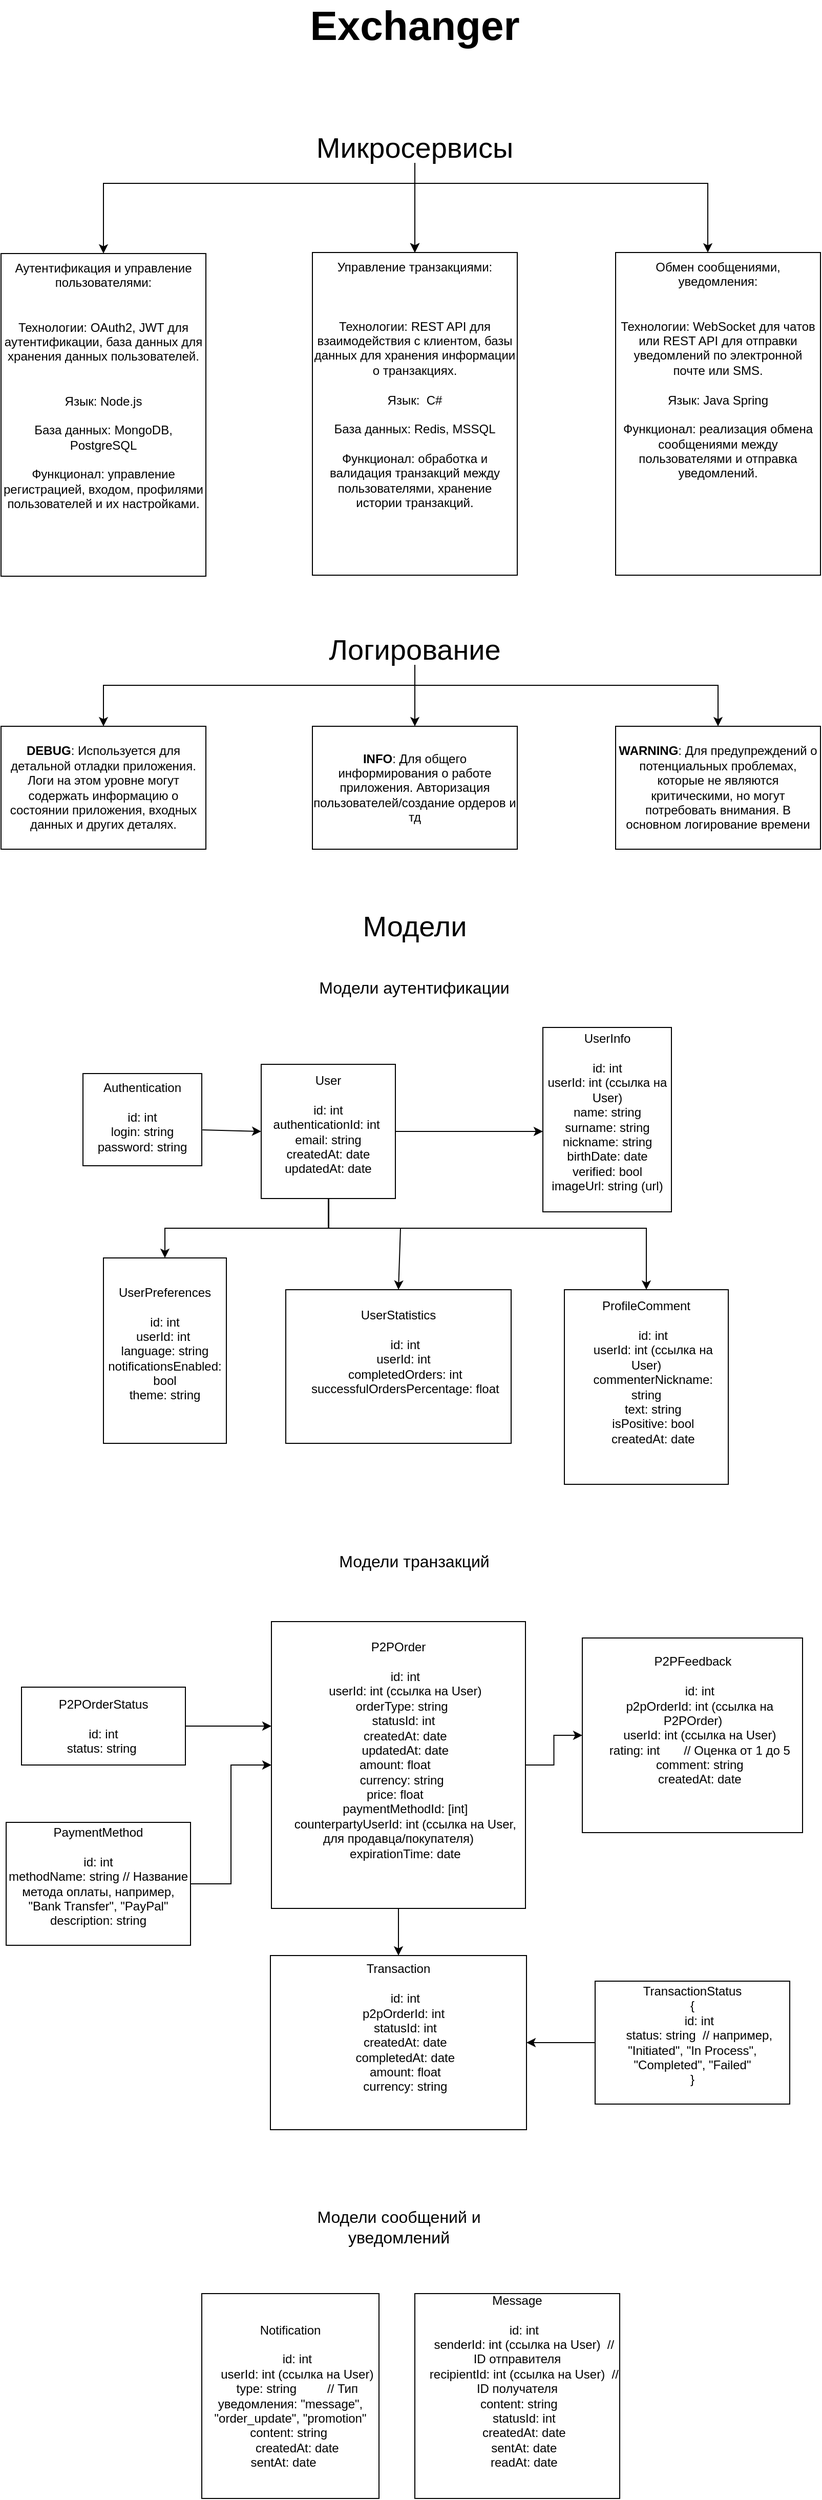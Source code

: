 <mxfile version="24.8.3">
  <diagram name="Страница — 1" id="gCSXsW7qYMQecbnX13WU">
    <mxGraphModel dx="1562" dy="800" grid="1" gridSize="10" guides="1" tooltips="1" connect="1" arrows="1" fold="1" page="1" pageScale="1" pageWidth="827" pageHeight="1169" math="0" shadow="0">
      <root>
        <mxCell id="0" />
        <mxCell id="1" parent="0" />
        <mxCell id="_Ykevn64Ni2eIDG1oHSd-1" value="&lt;b&gt;&lt;font style=&quot;font-size: 40px;&quot;&gt;Exchanger&lt;/font&gt;&lt;/b&gt;" style="text;html=1;align=center;verticalAlign=middle;whiteSpace=wrap;rounded=0;" parent="1" vertex="1">
          <mxGeometry x="384" y="40" width="60" height="30" as="geometry" />
        </mxCell>
        <mxCell id="_Ykevn64Ni2eIDG1oHSd-6" value="" style="edgeStyle=orthogonalEdgeStyle;rounded=0;orthogonalLoop=1;jettySize=auto;html=1;" parent="1" source="_Ykevn64Ni2eIDG1oHSd-3" target="_Ykevn64Ni2eIDG1oHSd-5" edge="1">
          <mxGeometry relative="1" as="geometry">
            <Array as="points">
              <mxPoint x="414" y="210" />
              <mxPoint x="110" y="210" />
            </Array>
          </mxGeometry>
        </mxCell>
        <mxCell id="_Ykevn64Ni2eIDG1oHSd-8" value="" style="edgeStyle=orthogonalEdgeStyle;rounded=0;orthogonalLoop=1;jettySize=auto;html=1;" parent="1" source="_Ykevn64Ni2eIDG1oHSd-3" target="_Ykevn64Ni2eIDG1oHSd-7" edge="1">
          <mxGeometry relative="1" as="geometry" />
        </mxCell>
        <mxCell id="_Ykevn64Ni2eIDG1oHSd-9" value="" style="edgeStyle=orthogonalEdgeStyle;rounded=0;orthogonalLoop=1;jettySize=auto;html=1;" parent="1" source="_Ykevn64Ni2eIDG1oHSd-3" target="_Ykevn64Ni2eIDG1oHSd-7" edge="1">
          <mxGeometry relative="1" as="geometry" />
        </mxCell>
        <mxCell id="_Ykevn64Ni2eIDG1oHSd-10" value="" style="edgeStyle=orthogonalEdgeStyle;rounded=0;orthogonalLoop=1;jettySize=auto;html=1;" parent="1" source="_Ykevn64Ni2eIDG1oHSd-3" target="_Ykevn64Ni2eIDG1oHSd-7" edge="1">
          <mxGeometry relative="1" as="geometry" />
        </mxCell>
        <mxCell id="_Ykevn64Ni2eIDG1oHSd-12" value="" style="edgeStyle=orthogonalEdgeStyle;rounded=0;orthogonalLoop=1;jettySize=auto;html=1;" parent="1" source="_Ykevn64Ni2eIDG1oHSd-3" target="_Ykevn64Ni2eIDG1oHSd-11" edge="1">
          <mxGeometry relative="1" as="geometry">
            <Array as="points">
              <mxPoint x="414" y="210" />
              <mxPoint x="700" y="210" />
            </Array>
          </mxGeometry>
        </mxCell>
        <mxCell id="_Ykevn64Ni2eIDG1oHSd-3" value="&lt;font style=&quot;font-size: 28px;&quot;&gt;Микросервисы&lt;/font&gt;" style="text;html=1;align=center;verticalAlign=middle;whiteSpace=wrap;rounded=0;" parent="1" vertex="1">
          <mxGeometry x="384" y="160" width="60" height="30" as="geometry" />
        </mxCell>
        <mxCell id="_Ykevn64Ni2eIDG1oHSd-5" value="&lt;font style=&quot;font-size: 12px;&quot;&gt;Аутентификация и управление пользователями:&lt;/font&gt;&lt;div&gt;&lt;font style=&quot;font-size: 12px;&quot;&gt;&lt;br&gt;&lt;/font&gt;&lt;/div&gt;&lt;div&gt;&lt;font style=&quot;font-size: 12px;&quot;&gt;&lt;br&gt;&lt;/font&gt;&lt;/div&gt;&lt;div&gt;&lt;font style=&quot;font-size: 12px;&quot;&gt;Технологии: OAuth2, JWT для аутентификации, база данных для хранения данных пользователей.&lt;/font&gt;&lt;/div&gt;&lt;div&gt;&lt;font style=&quot;font-size: 12px;&quot;&gt;&lt;br&gt;&lt;/font&gt;&lt;/div&gt;&lt;div&gt;&lt;font style=&quot;font-size: 12px;&quot;&gt;&lt;br&gt;&lt;/font&gt;&lt;/div&gt;&lt;div&gt;&lt;font style=&quot;font-size: 12px;&quot;&gt;&lt;div&gt;Язык: Node.js&lt;/div&gt;&lt;div&gt;&lt;br&gt;&lt;/div&gt;&lt;div&gt;База данных: MongoDB, PostgreSQL&lt;/div&gt;&lt;div&gt;&lt;br&gt;&lt;/div&gt;&lt;div&gt;Функционал: управление регистрацией, входом, профилями пользователей и их настройками.&lt;/div&gt;&lt;div&gt;&lt;br&gt;&lt;/div&gt;&lt;/font&gt;&lt;/div&gt;" style="whiteSpace=wrap;html=1;verticalAlign=top;" parent="1" vertex="1">
          <mxGeometry x="10" y="278.5" width="200" height="315" as="geometry" />
        </mxCell>
        <mxCell id="_Ykevn64Ni2eIDG1oHSd-7" value="Управление транзакциями:&lt;div&gt;&lt;br&gt;&lt;/div&gt;&lt;div&gt;&lt;br&gt;&lt;/div&gt;&lt;div&gt;&lt;br&gt;&lt;/div&gt;&lt;div&gt;Технологии: REST API для взаимодействия с клиентом, базы данных для хранения информации о транзакциях.&lt;/div&gt;&lt;div&gt;&lt;br&gt;&lt;/div&gt;&lt;div&gt;Язык:&amp;nbsp; C#&lt;/div&gt;&lt;div&gt;&lt;br&gt;&lt;/div&gt;&lt;div&gt;База данных: Redis, MSSQL&lt;/div&gt;&lt;div&gt;&lt;br&gt;&lt;/div&gt;&lt;div&gt;Функционал: обработка и валидация транзакций между пользователями, хранение истории транзакций.&lt;/div&gt;" style="whiteSpace=wrap;html=1;verticalAlign=top;" parent="1" vertex="1">
          <mxGeometry x="314" y="277.5" width="200" height="315" as="geometry" />
        </mxCell>
        <mxCell id="_Ykevn64Ni2eIDG1oHSd-11" value="Обмен сообщениями, уведомления:&lt;div&gt;&lt;br&gt;&lt;/div&gt;&lt;div&gt;&lt;br&gt;&lt;/div&gt;&lt;div&gt;Технологии: WebSocket для чатов или REST API для отправки уведомлений по электронной почте или SMS.&lt;/div&gt;&lt;div&gt;&lt;br&gt;&lt;/div&gt;&lt;div&gt;Язык: Java Spring&lt;/div&gt;&lt;div&gt;&lt;br&gt;&lt;/div&gt;&lt;div&gt;Функционал: реализация обмена сообщениями между пользователями и отправка уведомлений.&lt;/div&gt;&lt;div&gt;&lt;br&gt;&lt;/div&gt;" style="whiteSpace=wrap;html=1;verticalAlign=top;" parent="1" vertex="1">
          <mxGeometry x="610" y="277.5" width="200" height="315" as="geometry" />
        </mxCell>
        <mxCell id="_Ykevn64Ni2eIDG1oHSd-16" value="" style="edgeStyle=orthogonalEdgeStyle;rounded=0;orthogonalLoop=1;jettySize=auto;html=1;" parent="1" source="_Ykevn64Ni2eIDG1oHSd-14" target="_Ykevn64Ni2eIDG1oHSd-15" edge="1">
          <mxGeometry relative="1" as="geometry">
            <Array as="points">
              <mxPoint x="414" y="700" />
              <mxPoint x="110" y="700" />
            </Array>
          </mxGeometry>
        </mxCell>
        <mxCell id="_Ykevn64Ni2eIDG1oHSd-19" value="" style="edgeStyle=orthogonalEdgeStyle;rounded=0;orthogonalLoop=1;jettySize=auto;html=1;" parent="1" source="_Ykevn64Ni2eIDG1oHSd-14" target="_Ykevn64Ni2eIDG1oHSd-17" edge="1">
          <mxGeometry relative="1" as="geometry" />
        </mxCell>
        <mxCell id="_Ykevn64Ni2eIDG1oHSd-23" value="" style="edgeStyle=orthogonalEdgeStyle;rounded=0;orthogonalLoop=1;jettySize=auto;html=1;" parent="1" source="_Ykevn64Ni2eIDG1oHSd-14" target="_Ykevn64Ni2eIDG1oHSd-22" edge="1">
          <mxGeometry relative="1" as="geometry">
            <Array as="points">
              <mxPoint x="414" y="700" />
              <mxPoint x="710" y="700" />
            </Array>
          </mxGeometry>
        </mxCell>
        <mxCell id="_Ykevn64Ni2eIDG1oHSd-14" value="&lt;font style=&quot;font-size: 28px;&quot;&gt;Логирование&lt;/font&gt;" style="text;html=1;align=center;verticalAlign=middle;whiteSpace=wrap;rounded=0;" parent="1" vertex="1">
          <mxGeometry x="384" y="650" width="60" height="30" as="geometry" />
        </mxCell>
        <mxCell id="_Ykevn64Ni2eIDG1oHSd-15" value="&lt;strong&gt;DEBUG&lt;/strong&gt;: Используется для детальной отладки приложения. Логи на этом уровне могут содержать информацию о состоянии приложения, входных данных и других деталях." style="whiteSpace=wrap;html=1;" parent="1" vertex="1">
          <mxGeometry x="10" y="740" width="200" height="120" as="geometry" />
        </mxCell>
        <mxCell id="_Ykevn64Ni2eIDG1oHSd-17" value="&lt;strong&gt;INFO&lt;/strong&gt;: Для общего информирования о работе приложения. Авторизация пользователей/создание ордеров и тд" style="whiteSpace=wrap;html=1;" parent="1" vertex="1">
          <mxGeometry x="314" y="740" width="200" height="120" as="geometry" />
        </mxCell>
        <mxCell id="_Ykevn64Ni2eIDG1oHSd-22" value="&lt;strong&gt;WARNING&lt;/strong&gt;: Для предупреждений о потенциальных проблемах, которые не являются критическими, но могут потребовать внимания. В основном логирование времени" style="whiteSpace=wrap;html=1;" parent="1" vertex="1">
          <mxGeometry x="610" y="740" width="200" height="120" as="geometry" />
        </mxCell>
        <mxCell id="_Ykevn64Ni2eIDG1oHSd-24" value="&lt;font style=&quot;font-size: 28px;&quot;&gt;Модели&lt;/font&gt;" style="text;html=1;align=center;verticalAlign=middle;whiteSpace=wrap;rounded=0;" parent="1" vertex="1">
          <mxGeometry x="384" y="920" width="60" height="30" as="geometry" />
        </mxCell>
        <mxCell id="_Ykevn64Ni2eIDG1oHSd-25" value="&lt;font style=&quot;font-size: 16px;&quot;&gt;Модели аутентификации&lt;/font&gt;" style="text;html=1;align=center;verticalAlign=middle;whiteSpace=wrap;rounded=0;" parent="1" vertex="1">
          <mxGeometry x="288" y="980" width="251" height="30" as="geometry" />
        </mxCell>
        <mxCell id="_Ykevn64Ni2eIDG1oHSd-26" value="Authentication&lt;br&gt;&lt;br&gt;    id: int&lt;br&gt;    login: string&lt;br&gt;    password: string&lt;div&gt;&lt;br&gt;&lt;/div&gt;" style="whiteSpace=wrap;html=1;align=center;verticalAlign=top;" parent="1" vertex="1">
          <mxGeometry x="90" y="1079" width="116" height="90" as="geometry" />
        </mxCell>
        <mxCell id="_Ykevn64Ni2eIDG1oHSd-33" value="" style="edgeStyle=orthogonalEdgeStyle;rounded=0;orthogonalLoop=1;jettySize=auto;html=1;" parent="1" source="_Ykevn64Ni2eIDG1oHSd-28" target="_Ykevn64Ni2eIDG1oHSd-30" edge="1">
          <mxGeometry relative="1" as="geometry">
            <Array as="points">
              <mxPoint x="330" y="1230" />
              <mxPoint x="170" y="1230" />
            </Array>
          </mxGeometry>
        </mxCell>
        <mxCell id="_Ykevn64Ni2eIDG1oHSd-36" value="" style="edgeStyle=orthogonalEdgeStyle;rounded=0;orthogonalLoop=1;jettySize=auto;html=1;" parent="1" source="_Ykevn64Ni2eIDG1oHSd-28" target="_Ykevn64Ni2eIDG1oHSd-29" edge="1">
          <mxGeometry relative="1" as="geometry">
            <Array as="points">
              <mxPoint x="500" y="1136" />
              <mxPoint x="500" y="1136" />
            </Array>
          </mxGeometry>
        </mxCell>
        <mxCell id="_Ykevn64Ni2eIDG1oHSd-38" value="" style="edgeStyle=orthogonalEdgeStyle;rounded=0;orthogonalLoop=1;jettySize=auto;html=1;" parent="1" target="_Ykevn64Ni2eIDG1oHSd-37" edge="1">
          <mxGeometry relative="1" as="geometry">
            <mxPoint x="330" y="1200" as="sourcePoint" />
            <Array as="points">
              <mxPoint x="330" y="1230" />
              <mxPoint x="640" y="1230" />
            </Array>
          </mxGeometry>
        </mxCell>
        <mxCell id="_Ykevn64Ni2eIDG1oHSd-28" value="User&lt;br&gt;&lt;br&gt;    id: int&lt;br&gt;    authenticationId: int&amp;nbsp;&lt;br&gt;    email: string&lt;br&gt;    createdAt: date&lt;br&gt;    updatedAt: date&lt;div&gt;&lt;br&gt;&lt;/div&gt;" style="rounded=0;whiteSpace=wrap;html=1;align=center;" parent="1" vertex="1">
          <mxGeometry x="264" y="1070" width="131" height="131" as="geometry" />
        </mxCell>
        <mxCell id="_Ykevn64Ni2eIDG1oHSd-29" value="UserInfo&lt;br&gt;&lt;br&gt;    id: int&lt;br&gt;    userId: int (ссылка на User)&lt;br&gt;    name: string&lt;br&gt;    surname: string&lt;br&gt;    nickname: string&lt;br&gt;    birthDate: date&lt;br&gt;    verified: bool&lt;br&gt;    imageUrl: string (url)&lt;div&gt;&lt;br/&gt;&lt;/div&gt;" style="rounded=0;whiteSpace=wrap;html=1;" parent="1" vertex="1">
          <mxGeometry x="539" y="1034" width="125.5" height="180" as="geometry" />
        </mxCell>
        <mxCell id="_Ykevn64Ni2eIDG1oHSd-30" value="UserPreferences&lt;br&gt;&lt;br&gt;    id: int&lt;br&gt;    userId: int&amp;nbsp;&lt;br&gt;    language: string&lt;br&gt;    notificationsEnabled: bool&lt;br&gt;    theme: string&lt;div&gt;&lt;br&gt;&lt;/div&gt;" style="rounded=0;whiteSpace=wrap;html=1;" parent="1" vertex="1">
          <mxGeometry x="110" y="1259" width="120" height="181" as="geometry" />
        </mxCell>
        <mxCell id="_Ykevn64Ni2eIDG1oHSd-31" value="" style="endArrow=classic;html=1;rounded=0;entryX=0;entryY=0.5;entryDx=0;entryDy=0;exitX=1.006;exitY=0.611;exitDx=0;exitDy=0;exitPerimeter=0;" parent="1" source="_Ykevn64Ni2eIDG1oHSd-26" target="_Ykevn64Ni2eIDG1oHSd-28" edge="1">
          <mxGeometry width="50" height="50" relative="1" as="geometry">
            <mxPoint x="24" y="1150" as="sourcePoint" />
            <mxPoint x="74" y="1100" as="targetPoint" />
          </mxGeometry>
        </mxCell>
        <mxCell id="_Ykevn64Ni2eIDG1oHSd-34" value="&lt;div&gt;UserStatistics&lt;/div&gt;&lt;div&gt;&lt;br&gt;&lt;/div&gt;&lt;div&gt;&amp;nbsp; &amp;nbsp; id: int&lt;/div&gt;&lt;div&gt;&amp;nbsp; &amp;nbsp; userId: int&amp;nbsp;&lt;/div&gt;&lt;div&gt;&amp;nbsp; &amp;nbsp; completedOrders: int&lt;/div&gt;&lt;div&gt;&amp;nbsp; &amp;nbsp; successfulOrdersPercentage: float&lt;/div&gt;&lt;div&gt;&lt;br&gt;&lt;/div&gt;&lt;div&gt;&lt;br&gt;&lt;/div&gt;" style="rounded=0;whiteSpace=wrap;html=1;align=center;" parent="1" vertex="1">
          <mxGeometry x="288" y="1290" width="220" height="150" as="geometry" />
        </mxCell>
        <mxCell id="_Ykevn64Ni2eIDG1oHSd-35" value="" style="endArrow=classic;html=1;rounded=0;entryX=0.5;entryY=0;entryDx=0;entryDy=0;" parent="1" target="_Ykevn64Ni2eIDG1oHSd-34" edge="1">
          <mxGeometry width="50" height="50" relative="1" as="geometry">
            <mxPoint x="330" y="1230" as="sourcePoint" />
            <mxPoint x="300" y="1170" as="targetPoint" />
            <Array as="points">
              <mxPoint x="400" y="1230" />
            </Array>
          </mxGeometry>
        </mxCell>
        <mxCell id="_Ykevn64Ni2eIDG1oHSd-37" value="&lt;div&gt;ProfileComment&lt;/div&gt;&lt;div&gt;&lt;br&gt;&lt;/div&gt;&lt;div&gt;&amp;nbsp; &amp;nbsp; id: int&lt;/div&gt;&lt;div&gt;&amp;nbsp; &amp;nbsp; userId: int (ссылка на User)&lt;/div&gt;&lt;div&gt;&amp;nbsp; &amp;nbsp; commenterNickname: string&lt;/div&gt;&lt;div&gt;&amp;nbsp; &amp;nbsp; text: string&lt;/div&gt;&lt;div&gt;&amp;nbsp; &amp;nbsp; isPositive: bool&lt;/div&gt;&lt;div&gt;&amp;nbsp; &amp;nbsp; createdAt: date&lt;/div&gt;&lt;div&gt;&lt;br&gt;&lt;/div&gt;&lt;div&gt;&lt;br&gt;&lt;/div&gt;" style="whiteSpace=wrap;html=1;rounded=0;" parent="1" vertex="1">
          <mxGeometry x="560" y="1290" width="160" height="190" as="geometry" />
        </mxCell>
        <mxCell id="_Ykevn64Ni2eIDG1oHSd-39" value="&lt;font style=&quot;font-size: 16px;&quot;&gt;Модели транзакций&lt;/font&gt;" style="text;html=1;align=center;verticalAlign=middle;whiteSpace=wrap;rounded=0;" parent="1" vertex="1">
          <mxGeometry x="288" y="1540" width="251" height="30" as="geometry" />
        </mxCell>
        <mxCell id="_Ykevn64Ni2eIDG1oHSd-49" value="" style="edgeStyle=orthogonalEdgeStyle;rounded=0;orthogonalLoop=1;jettySize=auto;html=1;" parent="1" source="_Ykevn64Ni2eIDG1oHSd-40" target="_Ykevn64Ni2eIDG1oHSd-46" edge="1">
          <mxGeometry relative="1" as="geometry" />
        </mxCell>
        <mxCell id="_Ykevn64Ni2eIDG1oHSd-52" value="" style="edgeStyle=orthogonalEdgeStyle;rounded=0;orthogonalLoop=1;jettySize=auto;html=1;" parent="1" source="_Ykevn64Ni2eIDG1oHSd-40" target="_Ykevn64Ni2eIDG1oHSd-51" edge="1">
          <mxGeometry relative="1" as="geometry" />
        </mxCell>
        <mxCell id="_Ykevn64Ni2eIDG1oHSd-40" value="&lt;div&gt;P2POrder&lt;/div&gt;&lt;div&gt;&lt;br&gt;&lt;/div&gt;&lt;div&gt;&amp;nbsp; &amp;nbsp; id: int&lt;/div&gt;&lt;div&gt;&amp;nbsp; &amp;nbsp; userId: int (ссылка на User)&lt;/div&gt;&lt;div&gt;&amp;nbsp; &amp;nbsp; orderType: string&amp;nbsp;&amp;nbsp;&lt;/div&gt;&lt;div&gt;&amp;nbsp; &amp;nbsp; statusId: int&amp;nbsp;&lt;/div&gt;&lt;div&gt;&amp;nbsp; &amp;nbsp; createdAt: date&lt;/div&gt;&lt;div&gt;&amp;nbsp; &amp;nbsp; updatedAt: date&lt;/div&gt;&lt;div&gt;&amp;nbsp; &amp;nbsp; amount: float&amp;nbsp; &amp;nbsp; &amp;nbsp;&amp;nbsp;&lt;/div&gt;&lt;div&gt;&amp;nbsp; &amp;nbsp; currency: string&amp;nbsp;&amp;nbsp;&lt;/div&gt;&lt;div&gt;&amp;nbsp; &amp;nbsp; price: float&amp;nbsp; &amp;nbsp; &amp;nbsp;&amp;nbsp;&lt;/div&gt;&lt;div&gt;&amp;nbsp; &amp;nbsp; paymentMethodId: [int]&lt;/div&gt;&lt;div&gt;&amp;nbsp; &amp;nbsp; counterpartyUserId: int (ссылка на User, для продавца/покупателя)&lt;/div&gt;&lt;div&gt;&amp;nbsp; &amp;nbsp; expirationTime: date&lt;/div&gt;&lt;div&gt;&lt;br&gt;&lt;/div&gt;&lt;div&gt;&lt;br&gt;&lt;/div&gt;" style="rounded=0;whiteSpace=wrap;html=1;" parent="1" vertex="1">
          <mxGeometry x="274" y="1614" width="248" height="280" as="geometry" />
        </mxCell>
        <mxCell id="_Ykevn64Ni2eIDG1oHSd-42" value="" style="edgeStyle=orthogonalEdgeStyle;rounded=0;orthogonalLoop=1;jettySize=auto;html=1;" parent="1" source="_Ykevn64Ni2eIDG1oHSd-41" target="_Ykevn64Ni2eIDG1oHSd-40" edge="1">
          <mxGeometry relative="1" as="geometry">
            <Array as="points">
              <mxPoint x="250" y="1716" />
              <mxPoint x="250" y="1716" />
            </Array>
          </mxGeometry>
        </mxCell>
        <mxCell id="_Ykevn64Ni2eIDG1oHSd-41" value="P2POrderStatus&lt;br&gt;&lt;br&gt;    id: int&lt;br&gt;    status: string&amp;nbsp;" style="rounded=0;whiteSpace=wrap;html=1;" parent="1" vertex="1">
          <mxGeometry x="30" y="1678" width="160" height="76" as="geometry" />
        </mxCell>
        <mxCell id="_Ykevn64Ni2eIDG1oHSd-44" value="" style="edgeStyle=orthogonalEdgeStyle;rounded=0;orthogonalLoop=1;jettySize=auto;html=1;" parent="1" source="_Ykevn64Ni2eIDG1oHSd-43" target="_Ykevn64Ni2eIDG1oHSd-40" edge="1">
          <mxGeometry relative="1" as="geometry" />
        </mxCell>
        <mxCell id="_Ykevn64Ni2eIDG1oHSd-43" value="PaymentMethod&lt;br&gt;&lt;br&gt;    id: int&lt;br&gt;    methodName: string  // Название метода оплаты, например, &quot;Bank Transfer&quot;, &quot;PayPal&quot;&lt;br&gt;    description: string&lt;div&gt;&lt;br/&gt;&lt;/div&gt;" style="rounded=0;whiteSpace=wrap;html=1;" parent="1" vertex="1">
          <mxGeometry x="15" y="1810" width="180" height="120" as="geometry" />
        </mxCell>
        <mxCell id="_Ykevn64Ni2eIDG1oHSd-46" value="&lt;div&gt;Transaction&lt;/div&gt;&lt;div&gt;&lt;br&gt;&lt;/div&gt;&lt;div&gt;&amp;nbsp; &amp;nbsp; id: int&lt;/div&gt;&lt;div&gt;&amp;nbsp; &amp;nbsp; p2pOrderId: int&amp;nbsp;&lt;/div&gt;&lt;div&gt;&amp;nbsp; &amp;nbsp; statusId: int&lt;/div&gt;&lt;div&gt;&amp;nbsp; &amp;nbsp; createdAt: date&lt;/div&gt;&lt;div&gt;&amp;nbsp; &amp;nbsp; completedAt: date&lt;/div&gt;&lt;div&gt;&amp;nbsp; &amp;nbsp; amount: float&lt;/div&gt;&lt;div&gt;&amp;nbsp; &amp;nbsp; currency: string&lt;/div&gt;&lt;div&gt;&lt;br&gt;&lt;/div&gt;&lt;div&gt;&lt;br&gt;&lt;/div&gt;" style="rounded=0;whiteSpace=wrap;html=1;" parent="1" vertex="1">
          <mxGeometry x="273" y="1940" width="250" height="170" as="geometry" />
        </mxCell>
        <mxCell id="_Ykevn64Ni2eIDG1oHSd-50" value="" style="edgeStyle=orthogonalEdgeStyle;rounded=0;orthogonalLoop=1;jettySize=auto;html=1;" parent="1" source="_Ykevn64Ni2eIDG1oHSd-47" target="_Ykevn64Ni2eIDG1oHSd-46" edge="1">
          <mxGeometry relative="1" as="geometry" />
        </mxCell>
        <mxCell id="_Ykevn64Ni2eIDG1oHSd-47" value="&lt;div&gt;TransactionStatus&lt;/div&gt;&lt;div&gt;{&lt;/div&gt;&lt;div&gt;&amp;nbsp; &amp;nbsp; id: int&lt;/div&gt;&lt;div&gt;&amp;nbsp; &amp;nbsp; status: string&amp;nbsp; // например, &quot;Initiated&quot;, &quot;In Process&quot;, &quot;Completed&quot;, &quot;Failed&quot;&lt;/div&gt;&lt;div&gt;}&lt;/div&gt;&lt;div&gt;&lt;br&gt;&lt;/div&gt;" style="rounded=0;whiteSpace=wrap;html=1;" parent="1" vertex="1">
          <mxGeometry x="590" y="1965" width="190" height="120" as="geometry" />
        </mxCell>
        <mxCell id="_Ykevn64Ni2eIDG1oHSd-51" value="&lt;div&gt;P2PFeedback&lt;/div&gt;&lt;div&gt;&lt;br&gt;&lt;/div&gt;&lt;div&gt;&amp;nbsp; &amp;nbsp; id: int&lt;/div&gt;&lt;div&gt;&amp;nbsp; &amp;nbsp; p2pOrderId: int (ссылка на P2POrder)&lt;/div&gt;&lt;div&gt;&amp;nbsp; &amp;nbsp; userId: int (ссылка на User)&lt;/div&gt;&lt;div&gt;&amp;nbsp; &amp;nbsp; rating: int&amp;nbsp; &amp;nbsp; &amp;nbsp; &amp;nbsp;// Оценка от 1 до 5&lt;/div&gt;&lt;div&gt;&amp;nbsp; &amp;nbsp; comment: string&lt;/div&gt;&lt;div&gt;&amp;nbsp; &amp;nbsp; createdAt: date&lt;/div&gt;&lt;div&gt;&lt;br&gt;&lt;/div&gt;&lt;div&gt;&lt;br&gt;&lt;/div&gt;" style="rounded=0;whiteSpace=wrap;html=1;" parent="1" vertex="1">
          <mxGeometry x="577.5" y="1630" width="215" height="190" as="geometry" />
        </mxCell>
        <mxCell id="_Ykevn64Ni2eIDG1oHSd-54" value="&lt;font style=&quot;font-size: 16px;&quot;&gt;Модели сообщений и уведомлений&lt;/font&gt;" style="text;html=1;align=center;verticalAlign=middle;whiteSpace=wrap;rounded=0;" parent="1" vertex="1">
          <mxGeometry x="272.5" y="2190" width="251" height="30" as="geometry" />
        </mxCell>
        <mxCell id="_Ykevn64Ni2eIDG1oHSd-55" value="&lt;div&gt;Notification&lt;/div&gt;&lt;div&gt;&lt;br&gt;&lt;/div&gt;&lt;div&gt;&amp;nbsp; &amp;nbsp; id: int&lt;/div&gt;&lt;div&gt;&amp;nbsp; &amp;nbsp; userId: int (ссылка на User)&lt;/div&gt;&lt;div&gt;&amp;nbsp; &amp;nbsp; type: string&amp;nbsp; &amp;nbsp; &amp;nbsp; &amp;nbsp; &amp;nbsp;// Тип уведомления: &quot;message&quot;, &quot;order_update&quot;, &quot;promotion&quot;&lt;/div&gt;&lt;div&gt;&amp;nbsp; &amp;nbsp; content: string&amp;nbsp; &amp;nbsp; &amp;nbsp;&lt;/div&gt;&lt;div&gt;&amp;nbsp; &amp;nbsp; createdAt: date&lt;/div&gt;&lt;div&gt;&amp;nbsp; &amp;nbsp; sentAt: date&amp;nbsp; &amp;nbsp; &amp;nbsp; &amp;nbsp;&amp;nbsp;&lt;/div&gt;" style="rounded=0;whiteSpace=wrap;html=1;" parent="1" vertex="1">
          <mxGeometry x="206" y="2270" width="173" height="200" as="geometry" />
        </mxCell>
        <mxCell id="_Ykevn64Ni2eIDG1oHSd-56" value="&lt;div&gt;Message&lt;/div&gt;&lt;div&gt;&lt;br&gt;&lt;/div&gt;&lt;div&gt;&amp;nbsp; &amp;nbsp; id: int&lt;/div&gt;&lt;div&gt;&amp;nbsp; &amp;nbsp; senderId: int (ссылка на User)&amp;nbsp; // ID отправителя&lt;/div&gt;&lt;div&gt;&amp;nbsp; &amp;nbsp; recipientId: int (ссылка на User)&amp;nbsp; // ID получателя&lt;/div&gt;&lt;div&gt;&amp;nbsp; &amp;nbsp; content: string&amp;nbsp; &amp;nbsp;&lt;/div&gt;&lt;div&gt;&amp;nbsp; &amp;nbsp; statusId: int&lt;/div&gt;&lt;div&gt;&amp;nbsp; &amp;nbsp; createdAt: date&lt;/div&gt;&lt;div&gt;&amp;nbsp; &amp;nbsp; sentAt: date&lt;/div&gt;&lt;div&gt;&amp;nbsp; &amp;nbsp; readAt: date&lt;/div&gt;&lt;div&gt;&lt;br&gt;&lt;/div&gt;&lt;div&gt;&lt;br&gt;&lt;/div&gt;" style="rounded=0;whiteSpace=wrap;html=1;" parent="1" vertex="1">
          <mxGeometry x="414" y="2270" width="200" height="200" as="geometry" />
        </mxCell>
      </root>
    </mxGraphModel>
  </diagram>
</mxfile>
